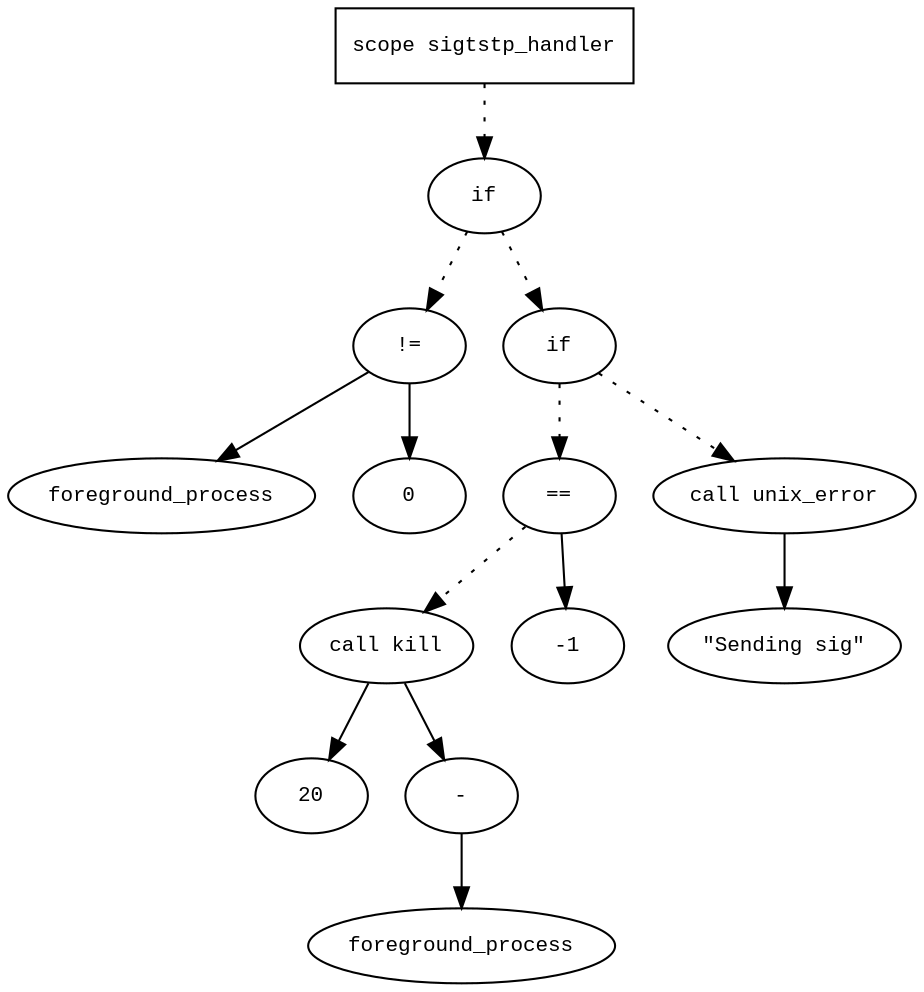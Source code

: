 digraph AST {
  graph [fontname="Times New Roman",fontsize=10];
  node  [fontname="Courier New",fontsize=10];
  edge  [fontname="Times New Roman",fontsize=10];

  node1 [label="scope sigtstp_handler",shape=box];
  node2 [label="if",shape=ellipse];
  node1 -> node2 [style=dotted];
  node3 [label="!=",shape=ellipse];
  node4 [label="foreground_process",shape=ellipse];
  node3 -> node4;
  node5 [label="0",shape=ellipse];
  node3 -> node5;
  node2 -> node3 [style=dotted];
  node6 [label="if",shape=ellipse];
  node2 -> node6 [style=dotted];
  node7 [label="==",shape=ellipse];
  node8 [label="call kill",shape=ellipse];
  node9 [label="20",shape=ellipse];
  node8 -> node9;
  node10 [label="-",shape=ellipse];
  node11 [label="foreground_process",shape=ellipse];
  node10 -> node11;
  node8 -> node10;
  node7 -> node8 [style=dotted];
  node12 [label="-1",shape=ellipse];
  node7 -> node12;
  node6 -> node7 [style=dotted];
  node13 [label="call unix_error",shape=ellipse];
  node14 [label="\"Sending sig\"",shape=ellipse];
  node13 -> node14;
  node6 -> node13 [style=dotted];
} 